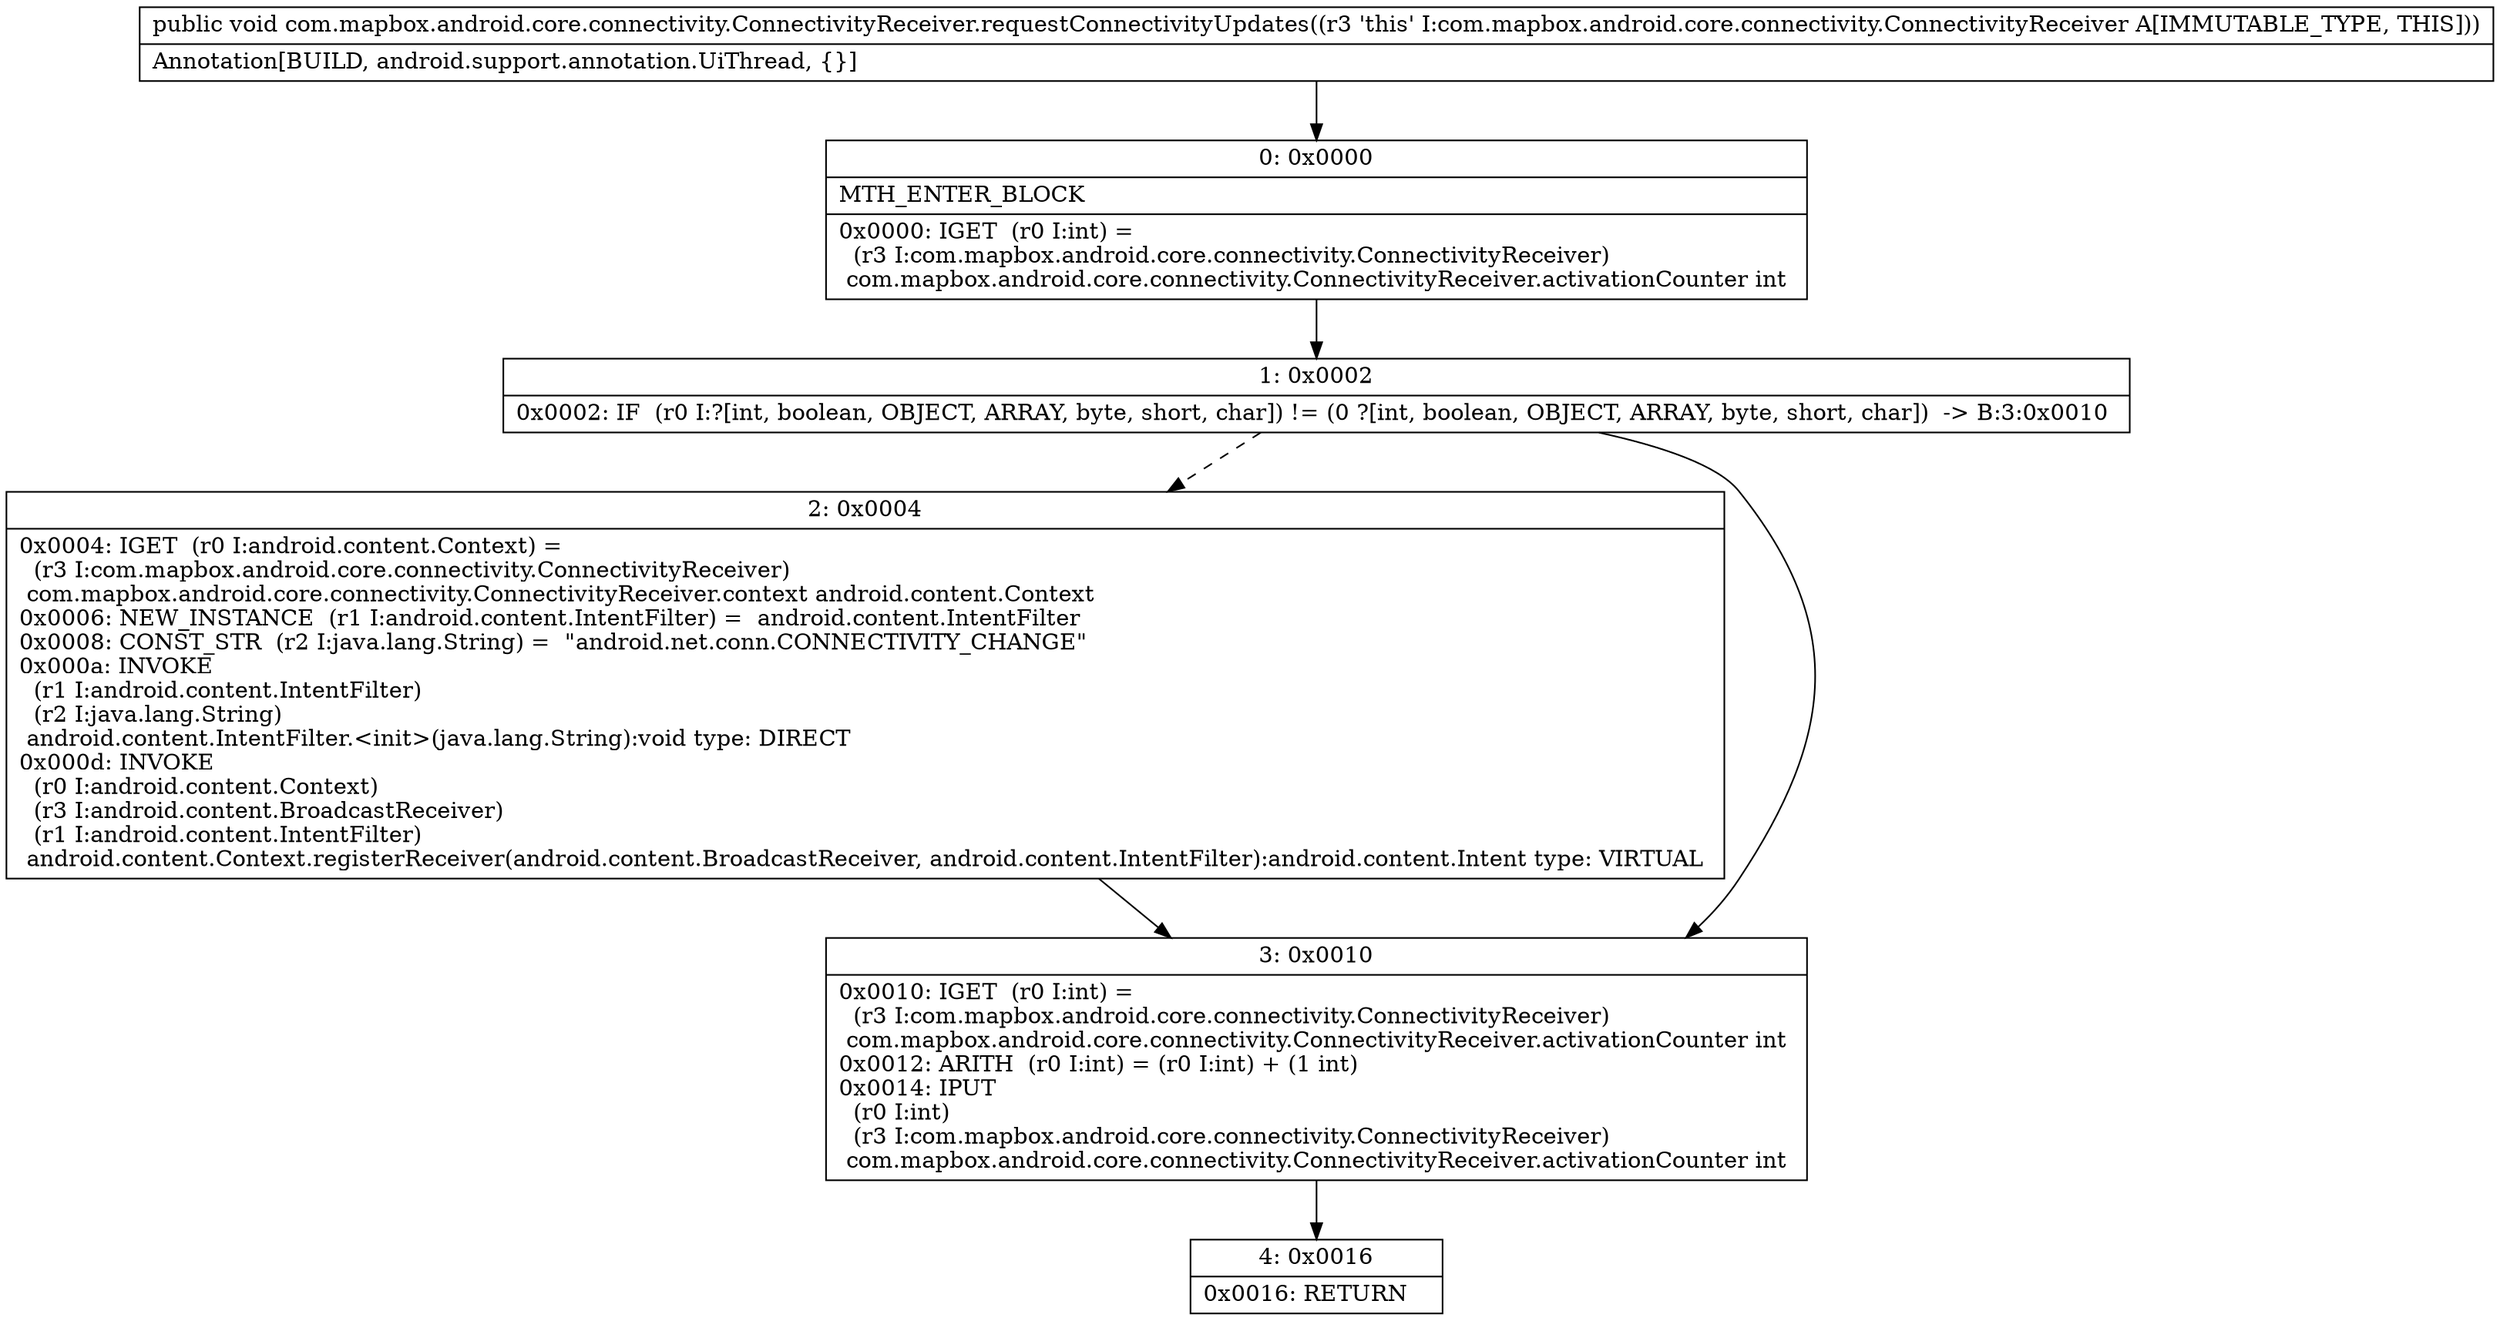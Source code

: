 digraph "CFG forcom.mapbox.android.core.connectivity.ConnectivityReceiver.requestConnectivityUpdates()V" {
Node_0 [shape=record,label="{0\:\ 0x0000|MTH_ENTER_BLOCK\l|0x0000: IGET  (r0 I:int) = \l  (r3 I:com.mapbox.android.core.connectivity.ConnectivityReceiver)\l com.mapbox.android.core.connectivity.ConnectivityReceiver.activationCounter int \l}"];
Node_1 [shape=record,label="{1\:\ 0x0002|0x0002: IF  (r0 I:?[int, boolean, OBJECT, ARRAY, byte, short, char]) != (0 ?[int, boolean, OBJECT, ARRAY, byte, short, char])  \-\> B:3:0x0010 \l}"];
Node_2 [shape=record,label="{2\:\ 0x0004|0x0004: IGET  (r0 I:android.content.Context) = \l  (r3 I:com.mapbox.android.core.connectivity.ConnectivityReceiver)\l com.mapbox.android.core.connectivity.ConnectivityReceiver.context android.content.Context \l0x0006: NEW_INSTANCE  (r1 I:android.content.IntentFilter) =  android.content.IntentFilter \l0x0008: CONST_STR  (r2 I:java.lang.String) =  \"android.net.conn.CONNECTIVITY_CHANGE\" \l0x000a: INVOKE  \l  (r1 I:android.content.IntentFilter)\l  (r2 I:java.lang.String)\l android.content.IntentFilter.\<init\>(java.lang.String):void type: DIRECT \l0x000d: INVOKE  \l  (r0 I:android.content.Context)\l  (r3 I:android.content.BroadcastReceiver)\l  (r1 I:android.content.IntentFilter)\l android.content.Context.registerReceiver(android.content.BroadcastReceiver, android.content.IntentFilter):android.content.Intent type: VIRTUAL \l}"];
Node_3 [shape=record,label="{3\:\ 0x0010|0x0010: IGET  (r0 I:int) = \l  (r3 I:com.mapbox.android.core.connectivity.ConnectivityReceiver)\l com.mapbox.android.core.connectivity.ConnectivityReceiver.activationCounter int \l0x0012: ARITH  (r0 I:int) = (r0 I:int) + (1 int) \l0x0014: IPUT  \l  (r0 I:int)\l  (r3 I:com.mapbox.android.core.connectivity.ConnectivityReceiver)\l com.mapbox.android.core.connectivity.ConnectivityReceiver.activationCounter int \l}"];
Node_4 [shape=record,label="{4\:\ 0x0016|0x0016: RETURN   \l}"];
MethodNode[shape=record,label="{public void com.mapbox.android.core.connectivity.ConnectivityReceiver.requestConnectivityUpdates((r3 'this' I:com.mapbox.android.core.connectivity.ConnectivityReceiver A[IMMUTABLE_TYPE, THIS]))  | Annotation[BUILD, android.support.annotation.UiThread, \{\}]\l}"];
MethodNode -> Node_0;
Node_0 -> Node_1;
Node_1 -> Node_2[style=dashed];
Node_1 -> Node_3;
Node_2 -> Node_3;
Node_3 -> Node_4;
}

